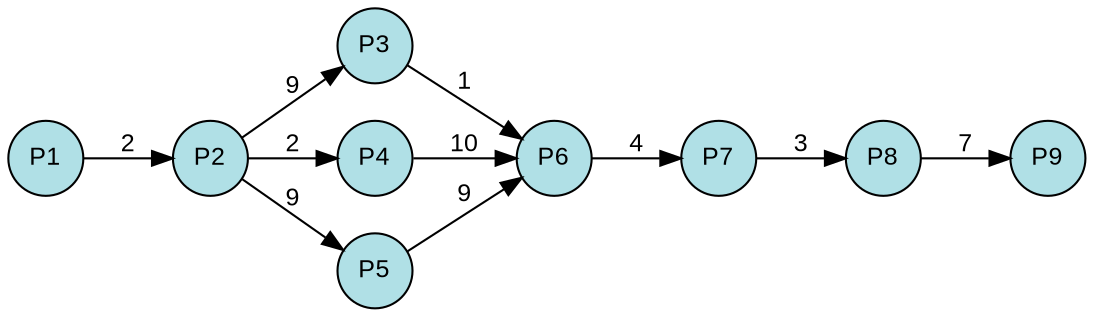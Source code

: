 digraph {
  splines=true;
node [margin=0 fontname=arial fontcolor=black fontsize=12 shape=circle width=0.5 fixedsize=true style=filled fillcolor=powderblue]
  1 [label="P1"]
  2 [label="P2"]
  3 [label="P3"]
  4 [label="P4"]
  5 [label="P5"]
  6 [label="P6"]
  7 [label="P7"]
  8 [label="P8"]
  9 [label="P9"]
rankdir=LR
edge [margin=0 fontname=arial fontcolor=black fontsize=12]
	1 -> 2 [label="2"]
	2 -> 3 [label="9"]
	2 -> 4 [label="2"]
	2 -> 5 [label="9"]
	3 -> 6 [label="1"]
	4 -> 6 [label="10"]
	5 -> 6 [label="9"]
	6 -> 7 [label="4"]
	7 -> 8 [label="3"]
	8 -> 9 [label="7"]
	{rank=same  1 }
	{rank=same  2 }
	{rank=same  3, 4, 5 }
	{rank=same  6 }
	{rank=same  7 }
	{rank=same  8 }
	{rank=same  9 }
} 

